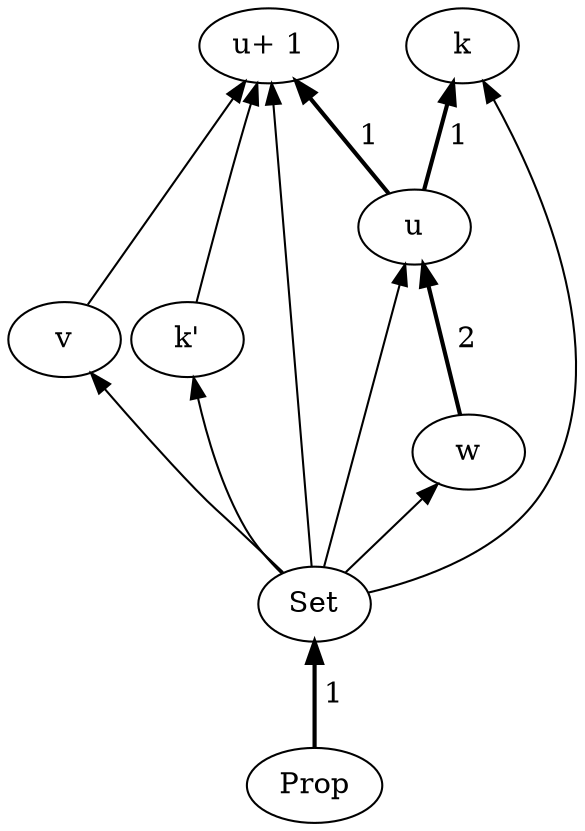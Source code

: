 digraph universes {
  "Set" -> "Prop" [style=bold, dir = back, arrowhead=crow, label=" 1"];
  "u" -> "Set" [style=solid, dir = back, arrowhead=crow];
  "u+ 1" -> "Set" [style=solid, dir = back, arrowhead=crow];
  "v" -> "Set" [style=solid, dir = back, arrowhead=crow];
  "w" -> "Set" [style=solid, dir = back, arrowhead=crow];
  "k" -> "Set" [style=solid, dir = back, arrowhead=crow];
  "k'" -> "Set" [style=solid, dir = back, arrowhead=crow];
  "u+ 1" -> "u" [style=bold, dir = back, arrowhead=crow, label=" 1"];
  "k" -> "u" [style=bold, dir = back, arrowhead=crow, label=" 1"];
  "u+ 1" -> "v" [style=solid, dir = back, arrowhead=crow];
  "u" -> "w" [style=bold, dir = back, arrowhead=crow, label=" 2"];
  "u+ 1" -> "k'" [style=solid, dir = back, arrowhead=crow];
}
